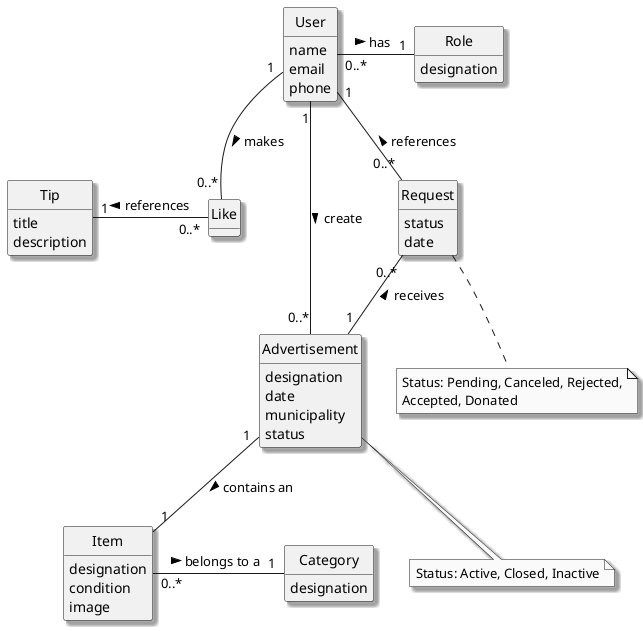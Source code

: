 

@startuml
skinparam monochrome true
skinparam packageStyle rectangle
skinparam shadowing true
'skinparam linetype ortho
skinparam classAttributeIconSize 0
hide circle
hide methods
'left to right direction

class User {
    name
    email
    phone
}

class Role {
    designation
}

class Item {
    designation
    condition
    image
}

class Category {
    designation
}

class Advertisement{
    designation
    date
    municipality
    status
    '(active, closed)
}

class Request {
    status
    '(pending, canceled, rejected, accepted, donated)
    date
}


class Tip {
    title
    description
}

class Like {
}

note bottom of Request
Status: Pending, Canceled, Rejected,
Accepted, Donated
endnote

note bottom of Advertisement
Status: Active, Closed, Inactive
endnote

Item "0..*" -left- "1" Category : belongs to a \t >
Advertisement "1" -- "1" Item : contains an \t >
User "1" -- "0..*" Advertisement : create >
User "1" -- "0..*" Request : references <
Request "0..*" -- "1" Advertisement : receives <
User "1" -- "0..*" Like : makes >
Like "0..*" -left- "1" Tip : references >
User "0..*" - "1" Role : has \t >
@enduml